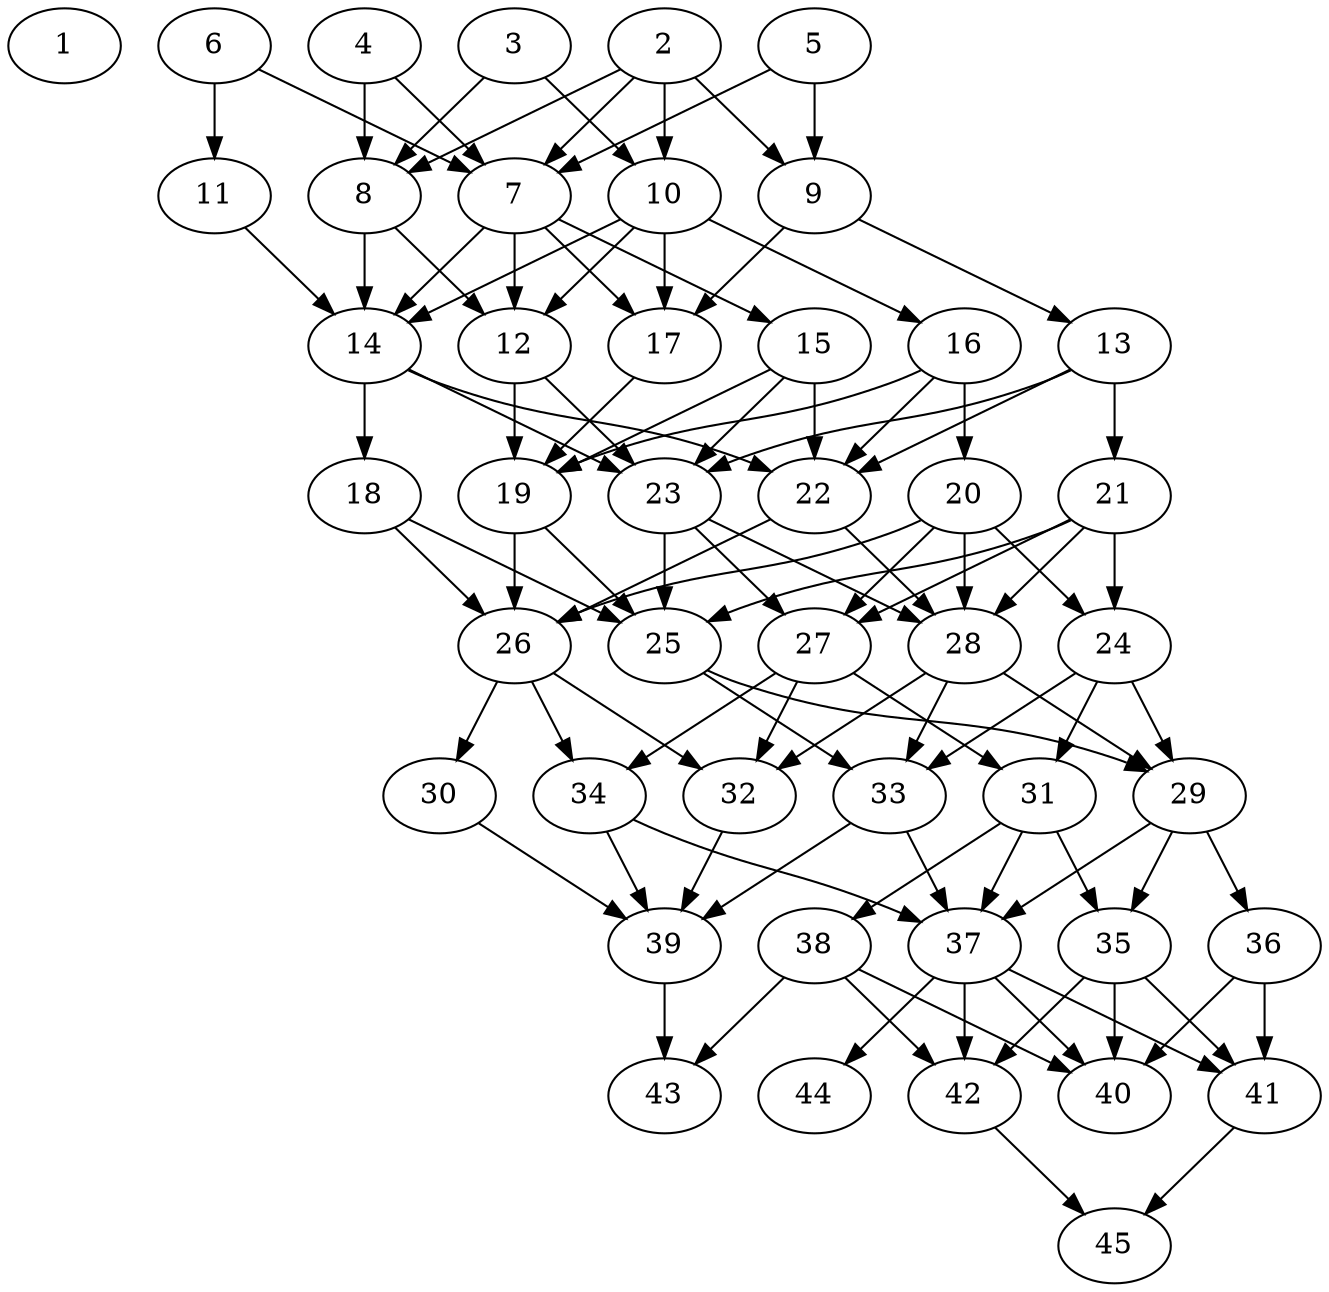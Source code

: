 // DAG automatically generated by daggen at Thu Oct  3 14:07:24 2019
// ./daggen --dot -n 45 --ccr 0.4 --fat 0.5 --regular 0.9 --density 0.7 --mindata 5242880 --maxdata 52428800 
digraph G {
  1 [size="124264960", alpha="0.19", expect_size="49705984"] 
  2 [size="26680320", alpha="0.10", expect_size="10672128"] 
  2 -> 7 [size ="10672128"]
  2 -> 8 [size ="10672128"]
  2 -> 9 [size ="10672128"]
  2 -> 10 [size ="10672128"]
  3 [size="114918400", alpha="0.05", expect_size="45967360"] 
  3 -> 8 [size ="45967360"]
  3 -> 10 [size ="45967360"]
  4 [size="99568640", alpha="0.20", expect_size="39827456"] 
  4 -> 7 [size ="39827456"]
  4 -> 8 [size ="39827456"]
  5 [size="120161280", alpha="0.18", expect_size="48064512"] 
  5 -> 7 [size ="48064512"]
  5 -> 9 [size ="48064512"]
  6 [size="108060160", alpha="0.19", expect_size="43224064"] 
  6 -> 7 [size ="43224064"]
  6 -> 11 [size ="43224064"]
  7 [size="60935680", alpha="0.11", expect_size="24374272"] 
  7 -> 12 [size ="24374272"]
  7 -> 14 [size ="24374272"]
  7 -> 15 [size ="24374272"]
  7 -> 17 [size ="24374272"]
  8 [size="20119040", alpha="0.18", expect_size="8047616"] 
  8 -> 12 [size ="8047616"]
  8 -> 14 [size ="8047616"]
  9 [size="97758720", alpha="0.18", expect_size="39103488"] 
  9 -> 13 [size ="39103488"]
  9 -> 17 [size ="39103488"]
  10 [size="46346240", alpha="0.03", expect_size="18538496"] 
  10 -> 12 [size ="18538496"]
  10 -> 14 [size ="18538496"]
  10 -> 16 [size ="18538496"]
  10 -> 17 [size ="18538496"]
  11 [size="100175360", alpha="0.02", expect_size="40070144"] 
  11 -> 14 [size ="40070144"]
  12 [size="94302720", alpha="0.20", expect_size="37721088"] 
  12 -> 19 [size ="37721088"]
  12 -> 23 [size ="37721088"]
  13 [size="33103360", alpha="0.16", expect_size="13241344"] 
  13 -> 21 [size ="13241344"]
  13 -> 22 [size ="13241344"]
  13 -> 23 [size ="13241344"]
  14 [size="60277760", alpha="0.05", expect_size="24111104"] 
  14 -> 18 [size ="24111104"]
  14 -> 22 [size ="24111104"]
  14 -> 23 [size ="24111104"]
  15 [size="58964480", alpha="0.17", expect_size="23585792"] 
  15 -> 19 [size ="23585792"]
  15 -> 22 [size ="23585792"]
  15 -> 23 [size ="23585792"]
  16 [size="44922880", alpha="0.16", expect_size="17969152"] 
  16 -> 19 [size ="17969152"]
  16 -> 20 [size ="17969152"]
  16 -> 22 [size ="17969152"]
  17 [size="36953600", alpha="0.02", expect_size="14781440"] 
  17 -> 19 [size ="14781440"]
  18 [size="101949440", alpha="0.03", expect_size="40779776"] 
  18 -> 25 [size ="40779776"]
  18 -> 26 [size ="40779776"]
  19 [size="87738880", alpha="0.18", expect_size="35095552"] 
  19 -> 25 [size ="35095552"]
  19 -> 26 [size ="35095552"]
  20 [size="75586560", alpha="0.19", expect_size="30234624"] 
  20 -> 24 [size ="30234624"]
  20 -> 26 [size ="30234624"]
  20 -> 27 [size ="30234624"]
  20 -> 28 [size ="30234624"]
  21 [size="90698240", alpha="0.19", expect_size="36279296"] 
  21 -> 24 [size ="36279296"]
  21 -> 25 [size ="36279296"]
  21 -> 27 [size ="36279296"]
  21 -> 28 [size ="36279296"]
  22 [size="102950400", alpha="0.02", expect_size="41180160"] 
  22 -> 26 [size ="41180160"]
  22 -> 28 [size ="41180160"]
  23 [size="102456320", alpha="0.01", expect_size="40982528"] 
  23 -> 25 [size ="40982528"]
  23 -> 27 [size ="40982528"]
  23 -> 28 [size ="40982528"]
  24 [size="80949760", alpha="0.15", expect_size="32379904"] 
  24 -> 29 [size ="32379904"]
  24 -> 31 [size ="32379904"]
  24 -> 33 [size ="32379904"]
  25 [size="107924480", alpha="0.07", expect_size="43169792"] 
  25 -> 29 [size ="43169792"]
  25 -> 33 [size ="43169792"]
  26 [size="93166080", alpha="0.16", expect_size="37266432"] 
  26 -> 30 [size ="37266432"]
  26 -> 32 [size ="37266432"]
  26 -> 34 [size ="37266432"]
  27 [size="66795520", alpha="0.12", expect_size="26718208"] 
  27 -> 31 [size ="26718208"]
  27 -> 32 [size ="26718208"]
  27 -> 34 [size ="26718208"]
  28 [size="76528640", alpha="0.10", expect_size="30611456"] 
  28 -> 29 [size ="30611456"]
  28 -> 32 [size ="30611456"]
  28 -> 33 [size ="30611456"]
  29 [size="93990400", alpha="0.02", expect_size="37596160"] 
  29 -> 35 [size ="37596160"]
  29 -> 36 [size ="37596160"]
  29 -> 37 [size ="37596160"]
  30 [size="84485120", alpha="0.20", expect_size="33794048"] 
  30 -> 39 [size ="33794048"]
  31 [size="81254400", alpha="0.12", expect_size="32501760"] 
  31 -> 35 [size ="32501760"]
  31 -> 37 [size ="32501760"]
  31 -> 38 [size ="32501760"]
  32 [size="77491200", alpha="0.18", expect_size="30996480"] 
  32 -> 39 [size ="30996480"]
  33 [size="86768640", alpha="0.08", expect_size="34707456"] 
  33 -> 37 [size ="34707456"]
  33 -> 39 [size ="34707456"]
  34 [size="92938240", alpha="0.06", expect_size="37175296"] 
  34 -> 37 [size ="37175296"]
  34 -> 39 [size ="37175296"]
  35 [size="64494080", alpha="0.11", expect_size="25797632"] 
  35 -> 40 [size ="25797632"]
  35 -> 41 [size ="25797632"]
  35 -> 42 [size ="25797632"]
  36 [size="108492800", alpha="0.02", expect_size="43397120"] 
  36 -> 40 [size ="43397120"]
  36 -> 41 [size ="43397120"]
  37 [size="83960320", alpha="0.16", expect_size="33584128"] 
  37 -> 40 [size ="33584128"]
  37 -> 41 [size ="33584128"]
  37 -> 42 [size ="33584128"]
  37 -> 44 [size ="33584128"]
  38 [size="38722560", alpha="0.06", expect_size="15489024"] 
  38 -> 40 [size ="15489024"]
  38 -> 42 [size ="15489024"]
  38 -> 43 [size ="15489024"]
  39 [size="97761280", alpha="0.09", expect_size="39104512"] 
  39 -> 43 [size ="39104512"]
  40 [size="109800960", alpha="0.02", expect_size="43920384"] 
  41 [size="108080640", alpha="0.08", expect_size="43232256"] 
  41 -> 45 [size ="43232256"]
  42 [size="61703680", alpha="0.10", expect_size="24681472"] 
  42 -> 45 [size ="24681472"]
  43 [size="51873280", alpha="0.06", expect_size="20749312"] 
  44 [size="98580480", alpha="0.14", expect_size="39432192"] 
  45 [size="131038720", alpha="0.19", expect_size="52415488"] 
}

